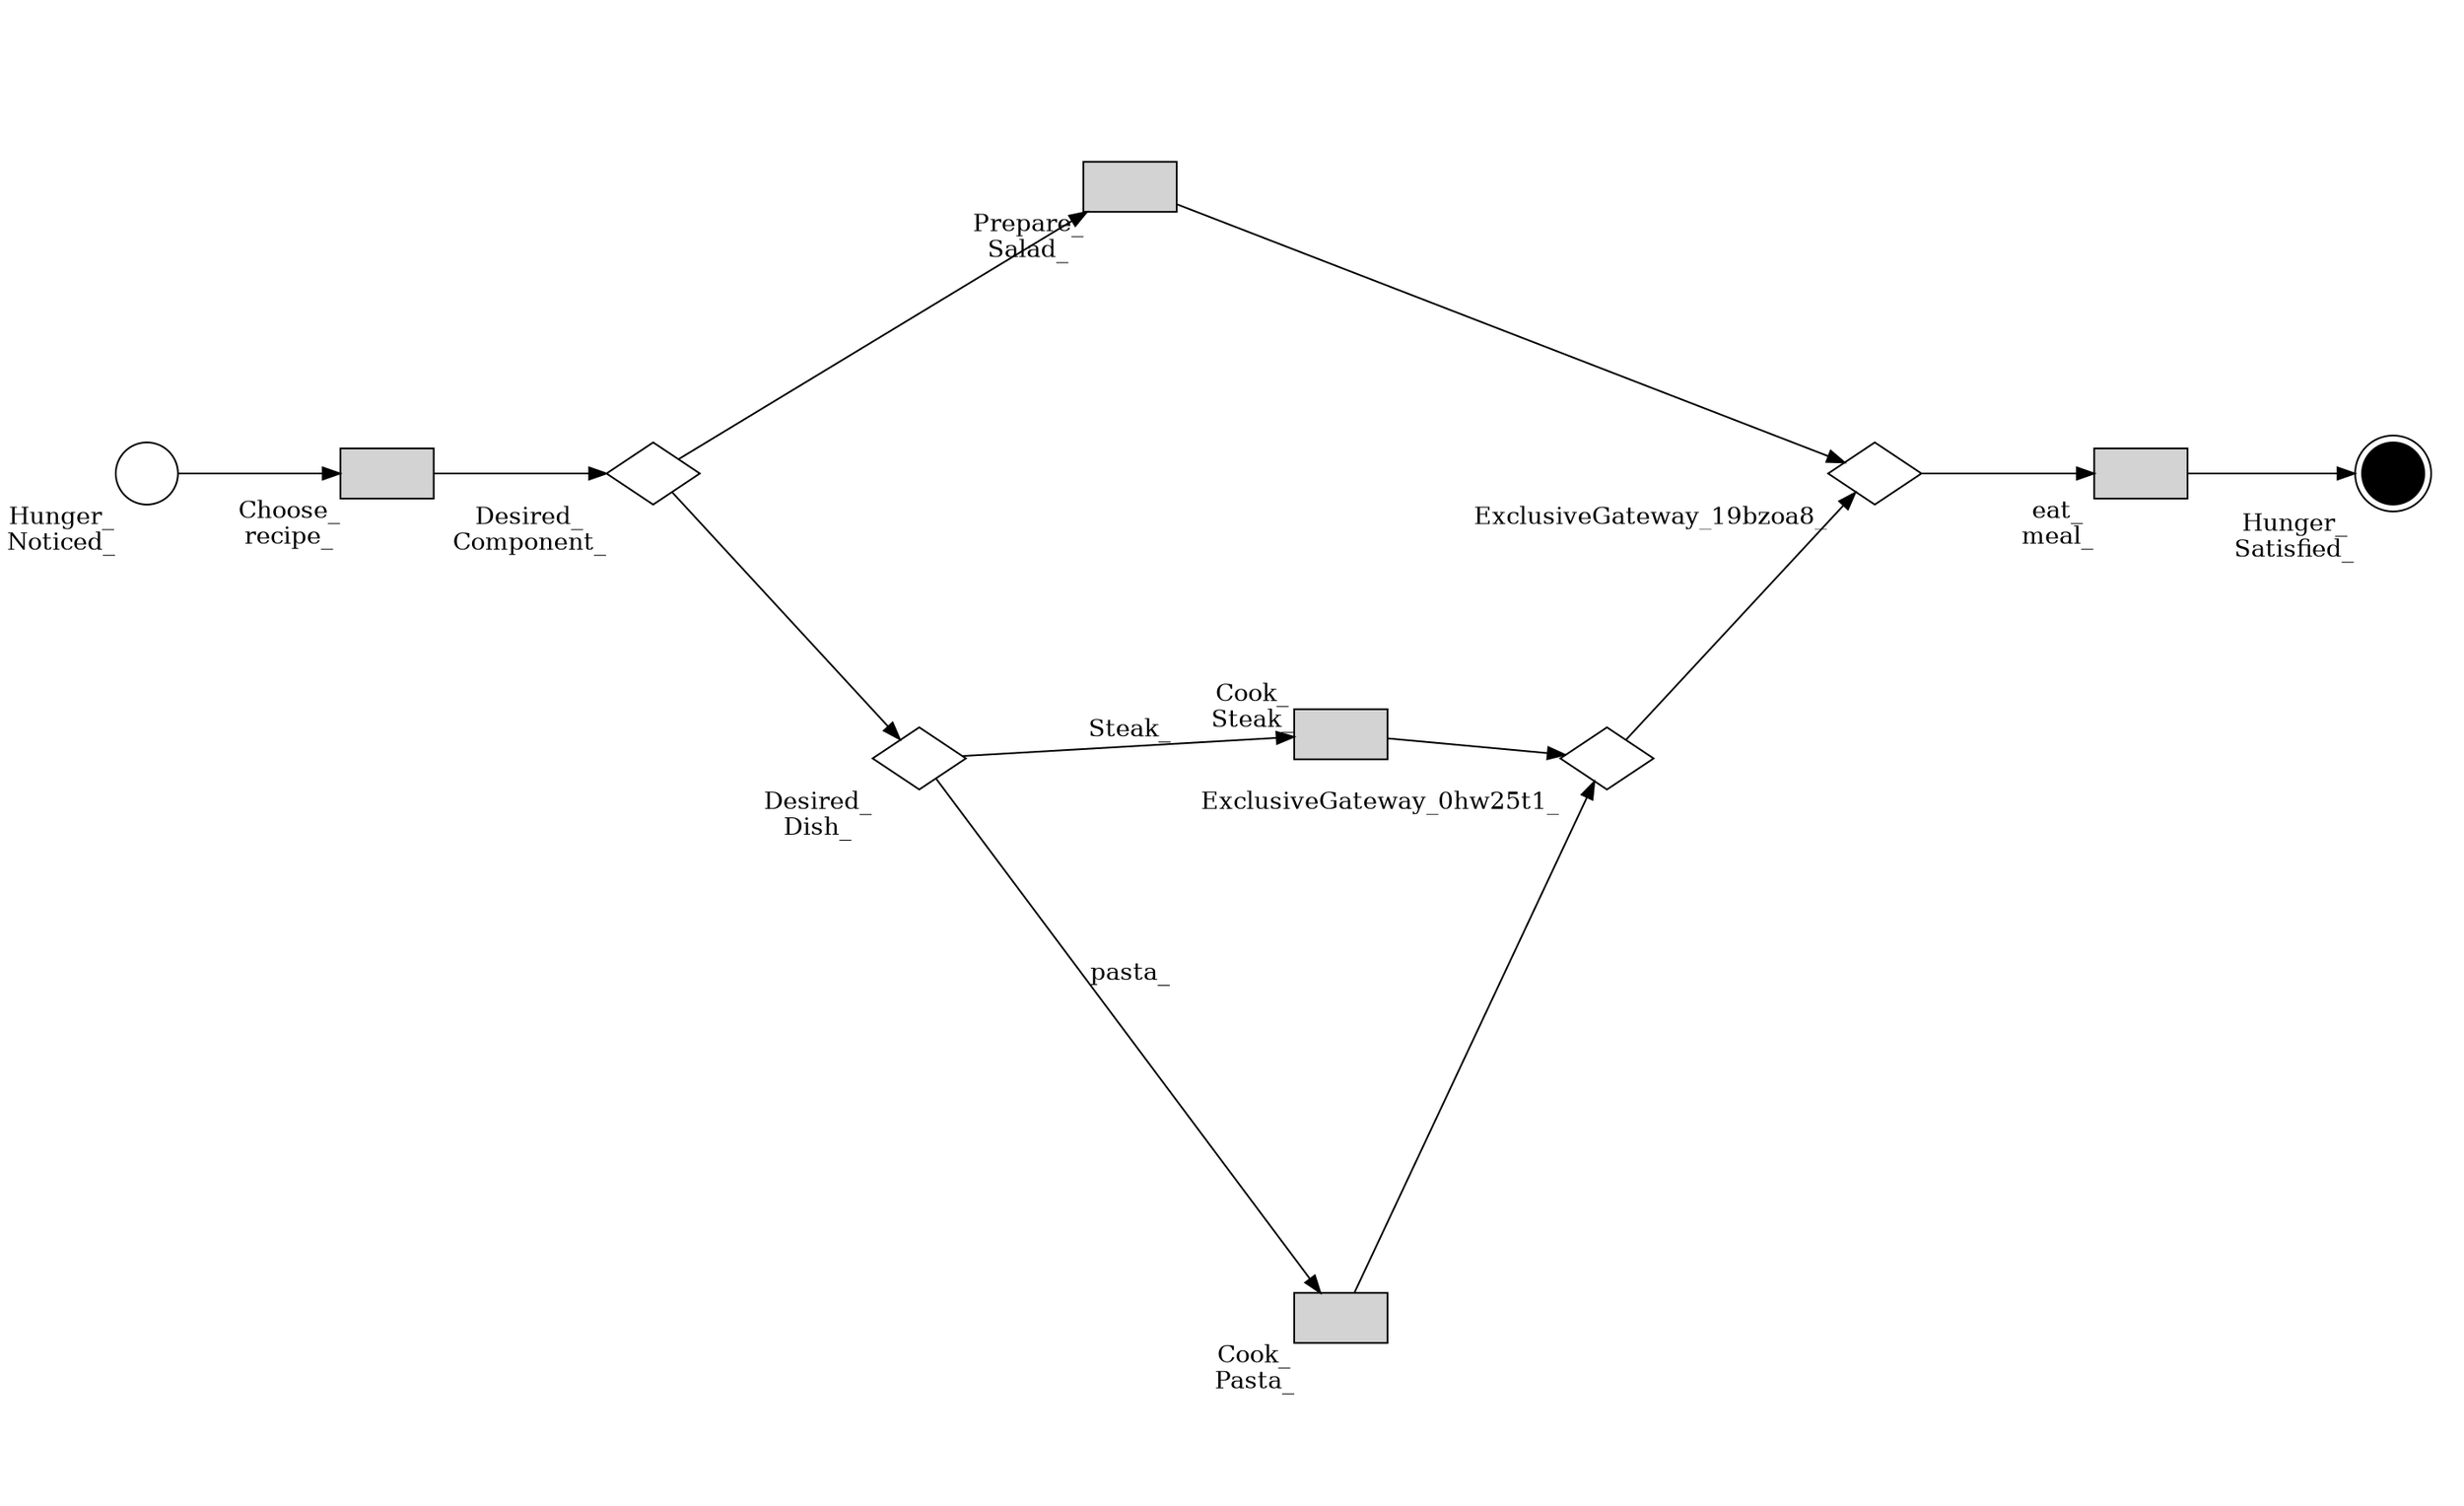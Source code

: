 digraph D { 
 rankdir=LR;
 size="19,12" ; 
 ratio="fill";
 fontsize="15" 
;eat_meal_ [ shape = box ,style=filled,height= 0.4,label= "", xlabel="eat_
meal_
 " ] ;
Desired_Component_ [shape = diamond ,label= "", xlabel="Desired_
Component_
 " ] ;
Choose_recipe_ [ shape = box ,style=filled,height= 0.4,label= "", xlabel="Choose_
recipe_
 " ] ;
Prepare_Salad_ [ shape = box ,style=filled,height= 0.4,label= "", xlabel="Prepare_
Salad_
 " ] ;
ExclusiveGateway_0hw25t1_ [shape = diamond ,label= "", xlabel="ExclusiveGateway_0hw25t1_
 " ] ;
Hunger_Satisfied_ [shape = doublecircle,style=filled ,label= "", xlabel="Hunger_
Satisfied_
 "  , fillcolor=black] ;
Cook_Steak_ [ shape = box ,style=filled,height= 0.4,label= "", xlabel="Cook_
Steak_
 " ] ;
Desired_Dish_ [shape = diamond ,label= "", xlabel="Desired_
Dish_
 " ] ;
Cook_Pasta_ [ shape = box ,style=filled,height= 0.4,label= "", xlabel="Cook_
Pasta_
 " ] ;
ExclusiveGateway_19bzoa8_ [shape = diamond ,label= "", xlabel="ExclusiveGateway_19bzoa8_
 " ] ;
Hunger_Noticed_ [shape = circle ,label= "" , xlabel="Hunger_
Noticed_
 " ] ;
eat_meal_-> { Hunger_Satisfied_}
Desired_Component_-> { Desired_Dish_}
Desired_Component_-> { Prepare_Salad_}
Choose_recipe_-> { Desired_Component_}
Prepare_Salad_-> { ExclusiveGateway_19bzoa8_}
ExclusiveGateway_0hw25t1_-> { ExclusiveGateway_19bzoa8_}
Cook_Steak_-> { ExclusiveGateway_0hw25t1_}
Desired_Dish_-> { Cook_Pasta_}[label = "pasta_"];
Desired_Dish_-> { Cook_Steak_}[label = "Steak_"];
Cook_Pasta_-> { ExclusiveGateway_0hw25t1_}
ExclusiveGateway_19bzoa8_-> { eat_meal_}
Hunger_Noticed_-> { Choose_recipe_}
}